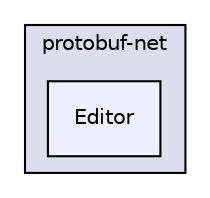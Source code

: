 digraph "Serializers/protobuf-net/Editor" {
  compound=true
  node [ fontsize="10", fontname="Helvetica"];
  edge [ labelfontsize="10", labelfontname="Helvetica"];
  subgraph clusterdir_e45ee73f26036c1dde3cbeccc28989cd {
    graph [ bgcolor="#ddddee", pencolor="black", label="protobuf-net" fontname="Helvetica", fontsize="10", URL="dir_e45ee73f26036c1dde3cbeccc28989cd.html"]
  dir_813c6de45f4b847c7b8608ffbca73517 [shape=box, label="Editor", style="filled", fillcolor="#eeeeff", pencolor="black", URL="dir_813c6de45f4b847c7b8608ffbca73517.html"];
  }
}
